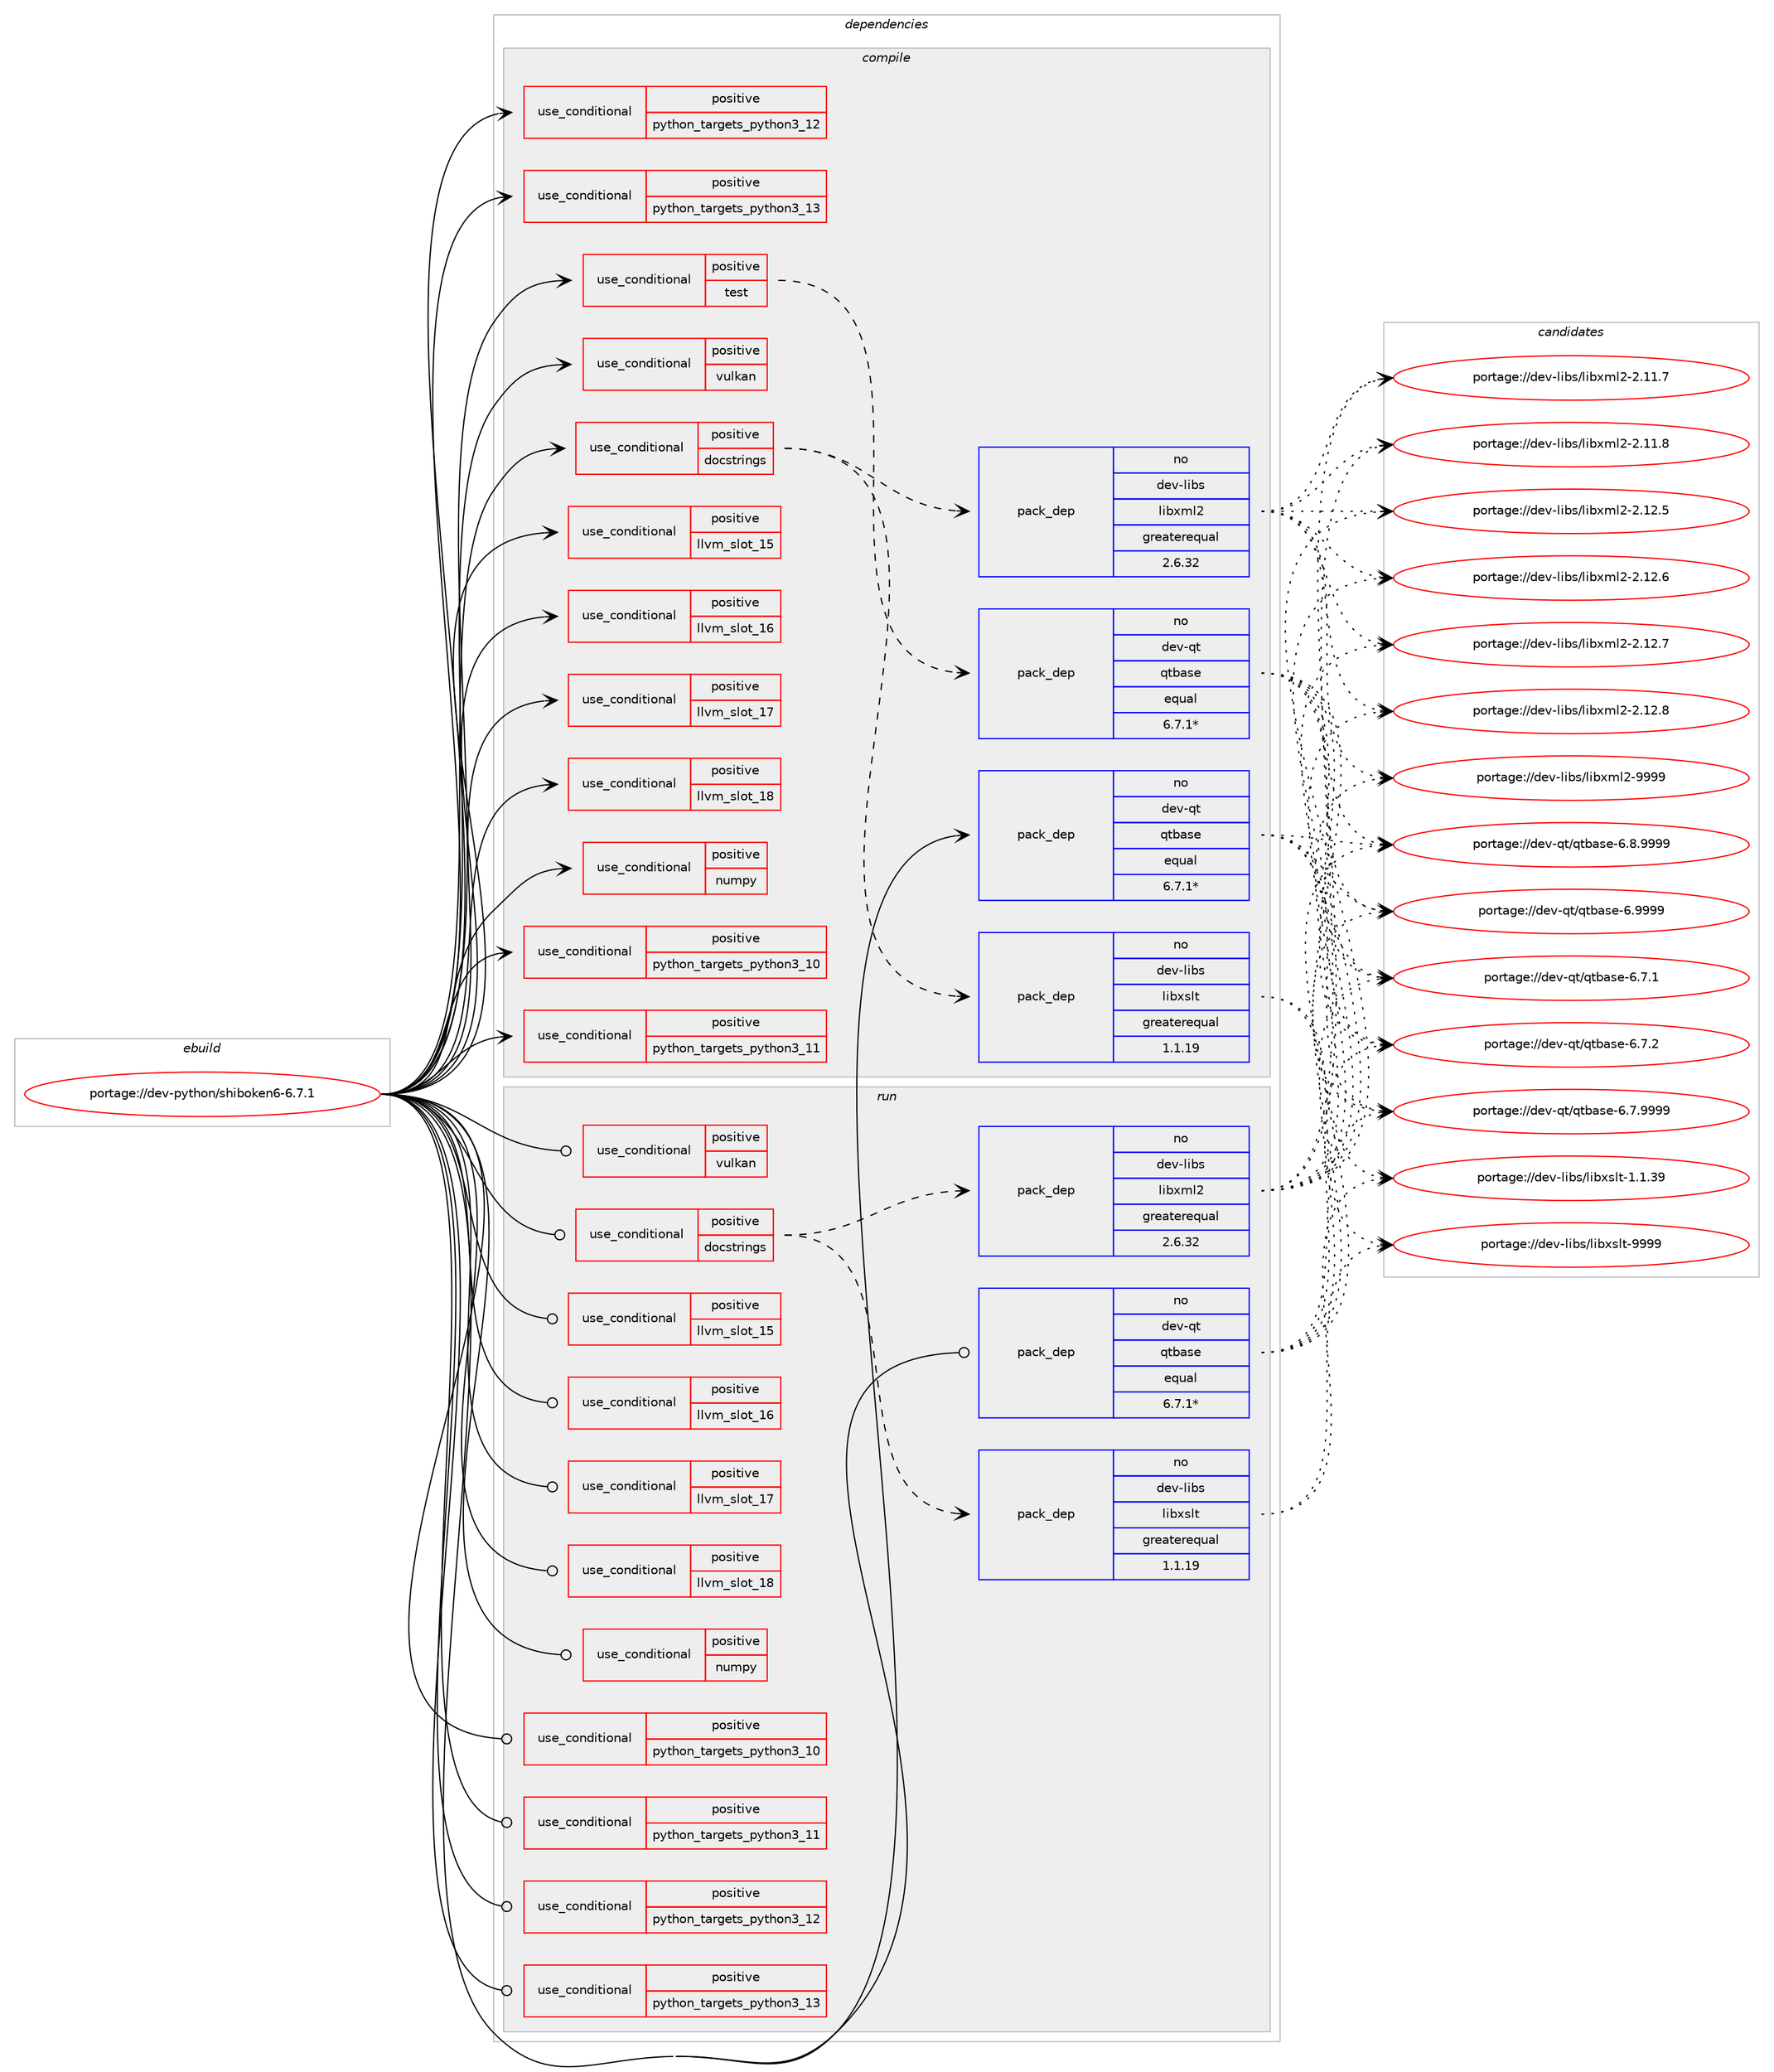 digraph prolog {

# *************
# Graph options
# *************

newrank=true;
concentrate=true;
compound=true;
graph [rankdir=LR,fontname=Helvetica,fontsize=10,ranksep=1.5];#, ranksep=2.5, nodesep=0.2];
edge  [arrowhead=vee];
node  [fontname=Helvetica,fontsize=10];

# **********
# The ebuild
# **********

subgraph cluster_leftcol {
color=gray;
rank=same;
label=<<i>ebuild</i>>;
id [label="portage://dev-python/shiboken6-6.7.1", color=red, width=4, href="../dev-python/shiboken6-6.7.1.svg"];
}

# ****************
# The dependencies
# ****************

subgraph cluster_midcol {
color=gray;
label=<<i>dependencies</i>>;
subgraph cluster_compile {
fillcolor="#eeeeee";
style=filled;
label=<<i>compile</i>>;
subgraph cond38262 {
dependency82001 [label=<<TABLE BORDER="0" CELLBORDER="1" CELLSPACING="0" CELLPADDING="4"><TR><TD ROWSPAN="3" CELLPADDING="10">use_conditional</TD></TR><TR><TD>positive</TD></TR><TR><TD>docstrings</TD></TR></TABLE>>, shape=none, color=red];
subgraph pack42501 {
dependency82002 [label=<<TABLE BORDER="0" CELLBORDER="1" CELLSPACING="0" CELLPADDING="4" WIDTH="220"><TR><TD ROWSPAN="6" CELLPADDING="30">pack_dep</TD></TR><TR><TD WIDTH="110">no</TD></TR><TR><TD>dev-libs</TD></TR><TR><TD>libxml2</TD></TR><TR><TD>greaterequal</TD></TR><TR><TD>2.6.32</TD></TR></TABLE>>, shape=none, color=blue];
}
dependency82001:e -> dependency82002:w [weight=20,style="dashed",arrowhead="vee"];
subgraph pack42502 {
dependency82003 [label=<<TABLE BORDER="0" CELLBORDER="1" CELLSPACING="0" CELLPADDING="4" WIDTH="220"><TR><TD ROWSPAN="6" CELLPADDING="30">pack_dep</TD></TR><TR><TD WIDTH="110">no</TD></TR><TR><TD>dev-libs</TD></TR><TR><TD>libxslt</TD></TR><TR><TD>greaterequal</TD></TR><TR><TD>1.1.19</TD></TR></TABLE>>, shape=none, color=blue];
}
dependency82001:e -> dependency82003:w [weight=20,style="dashed",arrowhead="vee"];
}
id:e -> dependency82001:w [weight=20,style="solid",arrowhead="vee"];
subgraph cond38263 {
dependency82004 [label=<<TABLE BORDER="0" CELLBORDER="1" CELLSPACING="0" CELLPADDING="4"><TR><TD ROWSPAN="3" CELLPADDING="10">use_conditional</TD></TR><TR><TD>positive</TD></TR><TR><TD>llvm_slot_15</TD></TR></TABLE>>, shape=none, color=red];
# *** BEGIN UNKNOWN DEPENDENCY TYPE (TODO) ***
# dependency82004 -> package_dependency(portage://dev-python/shiboken6-6.7.1,install,no,sys-devel,clang,none,[,,],[slot(15)],[])
# *** END UNKNOWN DEPENDENCY TYPE (TODO) ***

# *** BEGIN UNKNOWN DEPENDENCY TYPE (TODO) ***
# dependency82004 -> package_dependency(portage://dev-python/shiboken6-6.7.1,install,no,sys-devel,llvm,none,[,,],[slot(15)],[])
# *** END UNKNOWN DEPENDENCY TYPE (TODO) ***

}
id:e -> dependency82004:w [weight=20,style="solid",arrowhead="vee"];
subgraph cond38264 {
dependency82005 [label=<<TABLE BORDER="0" CELLBORDER="1" CELLSPACING="0" CELLPADDING="4"><TR><TD ROWSPAN="3" CELLPADDING="10">use_conditional</TD></TR><TR><TD>positive</TD></TR><TR><TD>llvm_slot_16</TD></TR></TABLE>>, shape=none, color=red];
# *** BEGIN UNKNOWN DEPENDENCY TYPE (TODO) ***
# dependency82005 -> package_dependency(portage://dev-python/shiboken6-6.7.1,install,no,sys-devel,clang,none,[,,],[slot(16)],[])
# *** END UNKNOWN DEPENDENCY TYPE (TODO) ***

# *** BEGIN UNKNOWN DEPENDENCY TYPE (TODO) ***
# dependency82005 -> package_dependency(portage://dev-python/shiboken6-6.7.1,install,no,sys-devel,llvm,none,[,,],[slot(16)],[])
# *** END UNKNOWN DEPENDENCY TYPE (TODO) ***

}
id:e -> dependency82005:w [weight=20,style="solid",arrowhead="vee"];
subgraph cond38265 {
dependency82006 [label=<<TABLE BORDER="0" CELLBORDER="1" CELLSPACING="0" CELLPADDING="4"><TR><TD ROWSPAN="3" CELLPADDING="10">use_conditional</TD></TR><TR><TD>positive</TD></TR><TR><TD>llvm_slot_17</TD></TR></TABLE>>, shape=none, color=red];
# *** BEGIN UNKNOWN DEPENDENCY TYPE (TODO) ***
# dependency82006 -> package_dependency(portage://dev-python/shiboken6-6.7.1,install,no,sys-devel,clang,none,[,,],[slot(17)],[])
# *** END UNKNOWN DEPENDENCY TYPE (TODO) ***

# *** BEGIN UNKNOWN DEPENDENCY TYPE (TODO) ***
# dependency82006 -> package_dependency(portage://dev-python/shiboken6-6.7.1,install,no,sys-devel,llvm,none,[,,],[slot(17)],[])
# *** END UNKNOWN DEPENDENCY TYPE (TODO) ***

}
id:e -> dependency82006:w [weight=20,style="solid",arrowhead="vee"];
subgraph cond38266 {
dependency82007 [label=<<TABLE BORDER="0" CELLBORDER="1" CELLSPACING="0" CELLPADDING="4"><TR><TD ROWSPAN="3" CELLPADDING="10">use_conditional</TD></TR><TR><TD>positive</TD></TR><TR><TD>llvm_slot_18</TD></TR></TABLE>>, shape=none, color=red];
# *** BEGIN UNKNOWN DEPENDENCY TYPE (TODO) ***
# dependency82007 -> package_dependency(portage://dev-python/shiboken6-6.7.1,install,no,sys-devel,clang,none,[,,],[slot(18)],[])
# *** END UNKNOWN DEPENDENCY TYPE (TODO) ***

# *** BEGIN UNKNOWN DEPENDENCY TYPE (TODO) ***
# dependency82007 -> package_dependency(portage://dev-python/shiboken6-6.7.1,install,no,sys-devel,llvm,none,[,,],[slot(18)],[])
# *** END UNKNOWN DEPENDENCY TYPE (TODO) ***

}
id:e -> dependency82007:w [weight=20,style="solid",arrowhead="vee"];
subgraph cond38267 {
dependency82008 [label=<<TABLE BORDER="0" CELLBORDER="1" CELLSPACING="0" CELLPADDING="4"><TR><TD ROWSPAN="3" CELLPADDING="10">use_conditional</TD></TR><TR><TD>positive</TD></TR><TR><TD>numpy</TD></TR></TABLE>>, shape=none, color=red];
# *** BEGIN UNKNOWN DEPENDENCY TYPE (TODO) ***
# dependency82008 -> package_dependency(portage://dev-python/shiboken6-6.7.1,install,no,dev-python,numpy,none,[,,],[],[use(optenable(python_targets_python3_10),negative),use(optenable(python_targets_python3_11),negative),use(optenable(python_targets_python3_12),negative),use(optenable(python_targets_python3_13),negative)])
# *** END UNKNOWN DEPENDENCY TYPE (TODO) ***

}
id:e -> dependency82008:w [weight=20,style="solid",arrowhead="vee"];
subgraph cond38268 {
dependency82009 [label=<<TABLE BORDER="0" CELLBORDER="1" CELLSPACING="0" CELLPADDING="4"><TR><TD ROWSPAN="3" CELLPADDING="10">use_conditional</TD></TR><TR><TD>positive</TD></TR><TR><TD>python_targets_python3_10</TD></TR></TABLE>>, shape=none, color=red];
# *** BEGIN UNKNOWN DEPENDENCY TYPE (TODO) ***
# dependency82009 -> package_dependency(portage://dev-python/shiboken6-6.7.1,install,no,dev-lang,python,none,[,,],[slot(3.10)],[])
# *** END UNKNOWN DEPENDENCY TYPE (TODO) ***

}
id:e -> dependency82009:w [weight=20,style="solid",arrowhead="vee"];
subgraph cond38269 {
dependency82010 [label=<<TABLE BORDER="0" CELLBORDER="1" CELLSPACING="0" CELLPADDING="4"><TR><TD ROWSPAN="3" CELLPADDING="10">use_conditional</TD></TR><TR><TD>positive</TD></TR><TR><TD>python_targets_python3_11</TD></TR></TABLE>>, shape=none, color=red];
# *** BEGIN UNKNOWN DEPENDENCY TYPE (TODO) ***
# dependency82010 -> package_dependency(portage://dev-python/shiboken6-6.7.1,install,no,dev-lang,python,none,[,,],[slot(3.11)],[])
# *** END UNKNOWN DEPENDENCY TYPE (TODO) ***

}
id:e -> dependency82010:w [weight=20,style="solid",arrowhead="vee"];
subgraph cond38270 {
dependency82011 [label=<<TABLE BORDER="0" CELLBORDER="1" CELLSPACING="0" CELLPADDING="4"><TR><TD ROWSPAN="3" CELLPADDING="10">use_conditional</TD></TR><TR><TD>positive</TD></TR><TR><TD>python_targets_python3_12</TD></TR></TABLE>>, shape=none, color=red];
# *** BEGIN UNKNOWN DEPENDENCY TYPE (TODO) ***
# dependency82011 -> package_dependency(portage://dev-python/shiboken6-6.7.1,install,no,dev-lang,python,none,[,,],[slot(3.12)],[])
# *** END UNKNOWN DEPENDENCY TYPE (TODO) ***

}
id:e -> dependency82011:w [weight=20,style="solid",arrowhead="vee"];
subgraph cond38271 {
dependency82012 [label=<<TABLE BORDER="0" CELLBORDER="1" CELLSPACING="0" CELLPADDING="4"><TR><TD ROWSPAN="3" CELLPADDING="10">use_conditional</TD></TR><TR><TD>positive</TD></TR><TR><TD>python_targets_python3_13</TD></TR></TABLE>>, shape=none, color=red];
# *** BEGIN UNKNOWN DEPENDENCY TYPE (TODO) ***
# dependency82012 -> package_dependency(portage://dev-python/shiboken6-6.7.1,install,no,dev-lang,python,none,[,,],[slot(3.13)],[])
# *** END UNKNOWN DEPENDENCY TYPE (TODO) ***

}
id:e -> dependency82012:w [weight=20,style="solid",arrowhead="vee"];
subgraph cond38272 {
dependency82013 [label=<<TABLE BORDER="0" CELLBORDER="1" CELLSPACING="0" CELLPADDING="4"><TR><TD ROWSPAN="3" CELLPADDING="10">use_conditional</TD></TR><TR><TD>positive</TD></TR><TR><TD>test</TD></TR></TABLE>>, shape=none, color=red];
subgraph pack42503 {
dependency82014 [label=<<TABLE BORDER="0" CELLBORDER="1" CELLSPACING="0" CELLPADDING="4" WIDTH="220"><TR><TD ROWSPAN="6" CELLPADDING="30">pack_dep</TD></TR><TR><TD WIDTH="110">no</TD></TR><TR><TD>dev-qt</TD></TR><TR><TD>qtbase</TD></TR><TR><TD>equal</TD></TR><TR><TD>6.7.1*</TD></TR></TABLE>>, shape=none, color=blue];
}
dependency82013:e -> dependency82014:w [weight=20,style="dashed",arrowhead="vee"];
}
id:e -> dependency82013:w [weight=20,style="solid",arrowhead="vee"];
subgraph cond38273 {
dependency82015 [label=<<TABLE BORDER="0" CELLBORDER="1" CELLSPACING="0" CELLPADDING="4"><TR><TD ROWSPAN="3" CELLPADDING="10">use_conditional</TD></TR><TR><TD>positive</TD></TR><TR><TD>vulkan</TD></TR></TABLE>>, shape=none, color=red];
# *** BEGIN UNKNOWN DEPENDENCY TYPE (TODO) ***
# dependency82015 -> package_dependency(portage://dev-python/shiboken6-6.7.1,install,no,dev-util,vulkan-headers,none,[,,],[],[])
# *** END UNKNOWN DEPENDENCY TYPE (TODO) ***

}
id:e -> dependency82015:w [weight=20,style="solid",arrowhead="vee"];
subgraph pack42504 {
dependency82016 [label=<<TABLE BORDER="0" CELLBORDER="1" CELLSPACING="0" CELLPADDING="4" WIDTH="220"><TR><TD ROWSPAN="6" CELLPADDING="30">pack_dep</TD></TR><TR><TD WIDTH="110">no</TD></TR><TR><TD>dev-qt</TD></TR><TR><TD>qtbase</TD></TR><TR><TD>equal</TD></TR><TR><TD>6.7.1*</TD></TR></TABLE>>, shape=none, color=blue];
}
id:e -> dependency82016:w [weight=20,style="solid",arrowhead="vee"];
# *** BEGIN UNKNOWN DEPENDENCY TYPE (TODO) ***
# id -> package_dependency(portage://dev-python/shiboken6-6.7.1,install,weak,dev-python,shiboken6,none,[,,],[slot(0)],[])
# *** END UNKNOWN DEPENDENCY TYPE (TODO) ***

}
subgraph cluster_compileandrun {
fillcolor="#eeeeee";
style=filled;
label=<<i>compile and run</i>>;
}
subgraph cluster_run {
fillcolor="#eeeeee";
style=filled;
label=<<i>run</i>>;
subgraph cond38274 {
dependency82017 [label=<<TABLE BORDER="0" CELLBORDER="1" CELLSPACING="0" CELLPADDING="4"><TR><TD ROWSPAN="3" CELLPADDING="10">use_conditional</TD></TR><TR><TD>positive</TD></TR><TR><TD>docstrings</TD></TR></TABLE>>, shape=none, color=red];
subgraph pack42505 {
dependency82018 [label=<<TABLE BORDER="0" CELLBORDER="1" CELLSPACING="0" CELLPADDING="4" WIDTH="220"><TR><TD ROWSPAN="6" CELLPADDING="30">pack_dep</TD></TR><TR><TD WIDTH="110">no</TD></TR><TR><TD>dev-libs</TD></TR><TR><TD>libxml2</TD></TR><TR><TD>greaterequal</TD></TR><TR><TD>2.6.32</TD></TR></TABLE>>, shape=none, color=blue];
}
dependency82017:e -> dependency82018:w [weight=20,style="dashed",arrowhead="vee"];
subgraph pack42506 {
dependency82019 [label=<<TABLE BORDER="0" CELLBORDER="1" CELLSPACING="0" CELLPADDING="4" WIDTH="220"><TR><TD ROWSPAN="6" CELLPADDING="30">pack_dep</TD></TR><TR><TD WIDTH="110">no</TD></TR><TR><TD>dev-libs</TD></TR><TR><TD>libxslt</TD></TR><TR><TD>greaterequal</TD></TR><TR><TD>1.1.19</TD></TR></TABLE>>, shape=none, color=blue];
}
dependency82017:e -> dependency82019:w [weight=20,style="dashed",arrowhead="vee"];
}
id:e -> dependency82017:w [weight=20,style="solid",arrowhead="odot"];
subgraph cond38275 {
dependency82020 [label=<<TABLE BORDER="0" CELLBORDER="1" CELLSPACING="0" CELLPADDING="4"><TR><TD ROWSPAN="3" CELLPADDING="10">use_conditional</TD></TR><TR><TD>positive</TD></TR><TR><TD>llvm_slot_15</TD></TR></TABLE>>, shape=none, color=red];
# *** BEGIN UNKNOWN DEPENDENCY TYPE (TODO) ***
# dependency82020 -> package_dependency(portage://dev-python/shiboken6-6.7.1,run,no,sys-devel,clang,none,[,,],[slot(15)],[])
# *** END UNKNOWN DEPENDENCY TYPE (TODO) ***

# *** BEGIN UNKNOWN DEPENDENCY TYPE (TODO) ***
# dependency82020 -> package_dependency(portage://dev-python/shiboken6-6.7.1,run,no,sys-devel,llvm,none,[,,],[slot(15)],[])
# *** END UNKNOWN DEPENDENCY TYPE (TODO) ***

}
id:e -> dependency82020:w [weight=20,style="solid",arrowhead="odot"];
subgraph cond38276 {
dependency82021 [label=<<TABLE BORDER="0" CELLBORDER="1" CELLSPACING="0" CELLPADDING="4"><TR><TD ROWSPAN="3" CELLPADDING="10">use_conditional</TD></TR><TR><TD>positive</TD></TR><TR><TD>llvm_slot_16</TD></TR></TABLE>>, shape=none, color=red];
# *** BEGIN UNKNOWN DEPENDENCY TYPE (TODO) ***
# dependency82021 -> package_dependency(portage://dev-python/shiboken6-6.7.1,run,no,sys-devel,clang,none,[,,],[slot(16)],[])
# *** END UNKNOWN DEPENDENCY TYPE (TODO) ***

# *** BEGIN UNKNOWN DEPENDENCY TYPE (TODO) ***
# dependency82021 -> package_dependency(portage://dev-python/shiboken6-6.7.1,run,no,sys-devel,llvm,none,[,,],[slot(16)],[])
# *** END UNKNOWN DEPENDENCY TYPE (TODO) ***

}
id:e -> dependency82021:w [weight=20,style="solid",arrowhead="odot"];
subgraph cond38277 {
dependency82022 [label=<<TABLE BORDER="0" CELLBORDER="1" CELLSPACING="0" CELLPADDING="4"><TR><TD ROWSPAN="3" CELLPADDING="10">use_conditional</TD></TR><TR><TD>positive</TD></TR><TR><TD>llvm_slot_17</TD></TR></TABLE>>, shape=none, color=red];
# *** BEGIN UNKNOWN DEPENDENCY TYPE (TODO) ***
# dependency82022 -> package_dependency(portage://dev-python/shiboken6-6.7.1,run,no,sys-devel,clang,none,[,,],[slot(17)],[])
# *** END UNKNOWN DEPENDENCY TYPE (TODO) ***

# *** BEGIN UNKNOWN DEPENDENCY TYPE (TODO) ***
# dependency82022 -> package_dependency(portage://dev-python/shiboken6-6.7.1,run,no,sys-devel,llvm,none,[,,],[slot(17)],[])
# *** END UNKNOWN DEPENDENCY TYPE (TODO) ***

}
id:e -> dependency82022:w [weight=20,style="solid",arrowhead="odot"];
subgraph cond38278 {
dependency82023 [label=<<TABLE BORDER="0" CELLBORDER="1" CELLSPACING="0" CELLPADDING="4"><TR><TD ROWSPAN="3" CELLPADDING="10">use_conditional</TD></TR><TR><TD>positive</TD></TR><TR><TD>llvm_slot_18</TD></TR></TABLE>>, shape=none, color=red];
# *** BEGIN UNKNOWN DEPENDENCY TYPE (TODO) ***
# dependency82023 -> package_dependency(portage://dev-python/shiboken6-6.7.1,run,no,sys-devel,clang,none,[,,],[slot(18)],[])
# *** END UNKNOWN DEPENDENCY TYPE (TODO) ***

# *** BEGIN UNKNOWN DEPENDENCY TYPE (TODO) ***
# dependency82023 -> package_dependency(portage://dev-python/shiboken6-6.7.1,run,no,sys-devel,llvm,none,[,,],[slot(18)],[])
# *** END UNKNOWN DEPENDENCY TYPE (TODO) ***

}
id:e -> dependency82023:w [weight=20,style="solid",arrowhead="odot"];
subgraph cond38279 {
dependency82024 [label=<<TABLE BORDER="0" CELLBORDER="1" CELLSPACING="0" CELLPADDING="4"><TR><TD ROWSPAN="3" CELLPADDING="10">use_conditional</TD></TR><TR><TD>positive</TD></TR><TR><TD>numpy</TD></TR></TABLE>>, shape=none, color=red];
# *** BEGIN UNKNOWN DEPENDENCY TYPE (TODO) ***
# dependency82024 -> package_dependency(portage://dev-python/shiboken6-6.7.1,run,no,dev-python,numpy,none,[,,],[],[use(optenable(python_targets_python3_10),negative),use(optenable(python_targets_python3_11),negative),use(optenable(python_targets_python3_12),negative),use(optenable(python_targets_python3_13),negative)])
# *** END UNKNOWN DEPENDENCY TYPE (TODO) ***

}
id:e -> dependency82024:w [weight=20,style="solid",arrowhead="odot"];
subgraph cond38280 {
dependency82025 [label=<<TABLE BORDER="0" CELLBORDER="1" CELLSPACING="0" CELLPADDING="4"><TR><TD ROWSPAN="3" CELLPADDING="10">use_conditional</TD></TR><TR><TD>positive</TD></TR><TR><TD>python_targets_python3_10</TD></TR></TABLE>>, shape=none, color=red];
# *** BEGIN UNKNOWN DEPENDENCY TYPE (TODO) ***
# dependency82025 -> package_dependency(portage://dev-python/shiboken6-6.7.1,run,no,dev-lang,python,none,[,,],[slot(3.10)],[])
# *** END UNKNOWN DEPENDENCY TYPE (TODO) ***

}
id:e -> dependency82025:w [weight=20,style="solid",arrowhead="odot"];
subgraph cond38281 {
dependency82026 [label=<<TABLE BORDER="0" CELLBORDER="1" CELLSPACING="0" CELLPADDING="4"><TR><TD ROWSPAN="3" CELLPADDING="10">use_conditional</TD></TR><TR><TD>positive</TD></TR><TR><TD>python_targets_python3_11</TD></TR></TABLE>>, shape=none, color=red];
# *** BEGIN UNKNOWN DEPENDENCY TYPE (TODO) ***
# dependency82026 -> package_dependency(portage://dev-python/shiboken6-6.7.1,run,no,dev-lang,python,none,[,,],[slot(3.11)],[])
# *** END UNKNOWN DEPENDENCY TYPE (TODO) ***

}
id:e -> dependency82026:w [weight=20,style="solid",arrowhead="odot"];
subgraph cond38282 {
dependency82027 [label=<<TABLE BORDER="0" CELLBORDER="1" CELLSPACING="0" CELLPADDING="4"><TR><TD ROWSPAN="3" CELLPADDING="10">use_conditional</TD></TR><TR><TD>positive</TD></TR><TR><TD>python_targets_python3_12</TD></TR></TABLE>>, shape=none, color=red];
# *** BEGIN UNKNOWN DEPENDENCY TYPE (TODO) ***
# dependency82027 -> package_dependency(portage://dev-python/shiboken6-6.7.1,run,no,dev-lang,python,none,[,,],[slot(3.12)],[])
# *** END UNKNOWN DEPENDENCY TYPE (TODO) ***

}
id:e -> dependency82027:w [weight=20,style="solid",arrowhead="odot"];
subgraph cond38283 {
dependency82028 [label=<<TABLE BORDER="0" CELLBORDER="1" CELLSPACING="0" CELLPADDING="4"><TR><TD ROWSPAN="3" CELLPADDING="10">use_conditional</TD></TR><TR><TD>positive</TD></TR><TR><TD>python_targets_python3_13</TD></TR></TABLE>>, shape=none, color=red];
# *** BEGIN UNKNOWN DEPENDENCY TYPE (TODO) ***
# dependency82028 -> package_dependency(portage://dev-python/shiboken6-6.7.1,run,no,dev-lang,python,none,[,,],[slot(3.13)],[])
# *** END UNKNOWN DEPENDENCY TYPE (TODO) ***

}
id:e -> dependency82028:w [weight=20,style="solid",arrowhead="odot"];
subgraph cond38284 {
dependency82029 [label=<<TABLE BORDER="0" CELLBORDER="1" CELLSPACING="0" CELLPADDING="4"><TR><TD ROWSPAN="3" CELLPADDING="10">use_conditional</TD></TR><TR><TD>positive</TD></TR><TR><TD>vulkan</TD></TR></TABLE>>, shape=none, color=red];
# *** BEGIN UNKNOWN DEPENDENCY TYPE (TODO) ***
# dependency82029 -> package_dependency(portage://dev-python/shiboken6-6.7.1,run,no,dev-util,vulkan-headers,none,[,,],[],[])
# *** END UNKNOWN DEPENDENCY TYPE (TODO) ***

}
id:e -> dependency82029:w [weight=20,style="solid",arrowhead="odot"];
subgraph pack42507 {
dependency82030 [label=<<TABLE BORDER="0" CELLBORDER="1" CELLSPACING="0" CELLPADDING="4" WIDTH="220"><TR><TD ROWSPAN="6" CELLPADDING="30">pack_dep</TD></TR><TR><TD WIDTH="110">no</TD></TR><TR><TD>dev-qt</TD></TR><TR><TD>qtbase</TD></TR><TR><TD>equal</TD></TR><TR><TD>6.7.1*</TD></TR></TABLE>>, shape=none, color=blue];
}
id:e -> dependency82030:w [weight=20,style="solid",arrowhead="odot"];
# *** BEGIN UNKNOWN DEPENDENCY TYPE (TODO) ***
# id -> package_dependency(portage://dev-python/shiboken6-6.7.1,run,weak,dev-python,shiboken6,none,[,,],[slot(0)],[])
# *** END UNKNOWN DEPENDENCY TYPE (TODO) ***

}
}

# **************
# The candidates
# **************

subgraph cluster_choices {
rank=same;
color=gray;
label=<<i>candidates</i>>;

subgraph choice42501 {
color=black;
nodesep=1;
choice100101118451081059811547108105981201091085045504649494655 [label="portage://dev-libs/libxml2-2.11.7", color=red, width=4,href="../dev-libs/libxml2-2.11.7.svg"];
choice100101118451081059811547108105981201091085045504649494656 [label="portage://dev-libs/libxml2-2.11.8", color=red, width=4,href="../dev-libs/libxml2-2.11.8.svg"];
choice100101118451081059811547108105981201091085045504649504653 [label="portage://dev-libs/libxml2-2.12.5", color=red, width=4,href="../dev-libs/libxml2-2.12.5.svg"];
choice100101118451081059811547108105981201091085045504649504654 [label="portage://dev-libs/libxml2-2.12.6", color=red, width=4,href="../dev-libs/libxml2-2.12.6.svg"];
choice100101118451081059811547108105981201091085045504649504655 [label="portage://dev-libs/libxml2-2.12.7", color=red, width=4,href="../dev-libs/libxml2-2.12.7.svg"];
choice100101118451081059811547108105981201091085045504649504656 [label="portage://dev-libs/libxml2-2.12.8", color=red, width=4,href="../dev-libs/libxml2-2.12.8.svg"];
choice10010111845108105981154710810598120109108504557575757 [label="portage://dev-libs/libxml2-9999", color=red, width=4,href="../dev-libs/libxml2-9999.svg"];
dependency82002:e -> choice100101118451081059811547108105981201091085045504649494655:w [style=dotted,weight="100"];
dependency82002:e -> choice100101118451081059811547108105981201091085045504649494656:w [style=dotted,weight="100"];
dependency82002:e -> choice100101118451081059811547108105981201091085045504649504653:w [style=dotted,weight="100"];
dependency82002:e -> choice100101118451081059811547108105981201091085045504649504654:w [style=dotted,weight="100"];
dependency82002:e -> choice100101118451081059811547108105981201091085045504649504655:w [style=dotted,weight="100"];
dependency82002:e -> choice100101118451081059811547108105981201091085045504649504656:w [style=dotted,weight="100"];
dependency82002:e -> choice10010111845108105981154710810598120109108504557575757:w [style=dotted,weight="100"];
}
subgraph choice42502 {
color=black;
nodesep=1;
choice1001011184510810598115471081059812011510811645494649465157 [label="portage://dev-libs/libxslt-1.1.39", color=red, width=4,href="../dev-libs/libxslt-1.1.39.svg"];
choice100101118451081059811547108105981201151081164557575757 [label="portage://dev-libs/libxslt-9999", color=red, width=4,href="../dev-libs/libxslt-9999.svg"];
dependency82003:e -> choice1001011184510810598115471081059812011510811645494649465157:w [style=dotted,weight="100"];
dependency82003:e -> choice100101118451081059811547108105981201151081164557575757:w [style=dotted,weight="100"];
}
subgraph choice42503 {
color=black;
nodesep=1;
choice10010111845113116471131169897115101455446554649 [label="portage://dev-qt/qtbase-6.7.1", color=red, width=4,href="../dev-qt/qtbase-6.7.1.svg"];
choice10010111845113116471131169897115101455446554650 [label="portage://dev-qt/qtbase-6.7.2", color=red, width=4,href="../dev-qt/qtbase-6.7.2.svg"];
choice10010111845113116471131169897115101455446554657575757 [label="portage://dev-qt/qtbase-6.7.9999", color=red, width=4,href="../dev-qt/qtbase-6.7.9999.svg"];
choice10010111845113116471131169897115101455446564657575757 [label="portage://dev-qt/qtbase-6.8.9999", color=red, width=4,href="../dev-qt/qtbase-6.8.9999.svg"];
choice1001011184511311647113116989711510145544657575757 [label="portage://dev-qt/qtbase-6.9999", color=red, width=4,href="../dev-qt/qtbase-6.9999.svg"];
dependency82014:e -> choice10010111845113116471131169897115101455446554649:w [style=dotted,weight="100"];
dependency82014:e -> choice10010111845113116471131169897115101455446554650:w [style=dotted,weight="100"];
dependency82014:e -> choice10010111845113116471131169897115101455446554657575757:w [style=dotted,weight="100"];
dependency82014:e -> choice10010111845113116471131169897115101455446564657575757:w [style=dotted,weight="100"];
dependency82014:e -> choice1001011184511311647113116989711510145544657575757:w [style=dotted,weight="100"];
}
subgraph choice42504 {
color=black;
nodesep=1;
choice10010111845113116471131169897115101455446554649 [label="portage://dev-qt/qtbase-6.7.1", color=red, width=4,href="../dev-qt/qtbase-6.7.1.svg"];
choice10010111845113116471131169897115101455446554650 [label="portage://dev-qt/qtbase-6.7.2", color=red, width=4,href="../dev-qt/qtbase-6.7.2.svg"];
choice10010111845113116471131169897115101455446554657575757 [label="portage://dev-qt/qtbase-6.7.9999", color=red, width=4,href="../dev-qt/qtbase-6.7.9999.svg"];
choice10010111845113116471131169897115101455446564657575757 [label="portage://dev-qt/qtbase-6.8.9999", color=red, width=4,href="../dev-qt/qtbase-6.8.9999.svg"];
choice1001011184511311647113116989711510145544657575757 [label="portage://dev-qt/qtbase-6.9999", color=red, width=4,href="../dev-qt/qtbase-6.9999.svg"];
dependency82016:e -> choice10010111845113116471131169897115101455446554649:w [style=dotted,weight="100"];
dependency82016:e -> choice10010111845113116471131169897115101455446554650:w [style=dotted,weight="100"];
dependency82016:e -> choice10010111845113116471131169897115101455446554657575757:w [style=dotted,weight="100"];
dependency82016:e -> choice10010111845113116471131169897115101455446564657575757:w [style=dotted,weight="100"];
dependency82016:e -> choice1001011184511311647113116989711510145544657575757:w [style=dotted,weight="100"];
}
subgraph choice42505 {
color=black;
nodesep=1;
choice100101118451081059811547108105981201091085045504649494655 [label="portage://dev-libs/libxml2-2.11.7", color=red, width=4,href="../dev-libs/libxml2-2.11.7.svg"];
choice100101118451081059811547108105981201091085045504649494656 [label="portage://dev-libs/libxml2-2.11.8", color=red, width=4,href="../dev-libs/libxml2-2.11.8.svg"];
choice100101118451081059811547108105981201091085045504649504653 [label="portage://dev-libs/libxml2-2.12.5", color=red, width=4,href="../dev-libs/libxml2-2.12.5.svg"];
choice100101118451081059811547108105981201091085045504649504654 [label="portage://dev-libs/libxml2-2.12.6", color=red, width=4,href="../dev-libs/libxml2-2.12.6.svg"];
choice100101118451081059811547108105981201091085045504649504655 [label="portage://dev-libs/libxml2-2.12.7", color=red, width=4,href="../dev-libs/libxml2-2.12.7.svg"];
choice100101118451081059811547108105981201091085045504649504656 [label="portage://dev-libs/libxml2-2.12.8", color=red, width=4,href="../dev-libs/libxml2-2.12.8.svg"];
choice10010111845108105981154710810598120109108504557575757 [label="portage://dev-libs/libxml2-9999", color=red, width=4,href="../dev-libs/libxml2-9999.svg"];
dependency82018:e -> choice100101118451081059811547108105981201091085045504649494655:w [style=dotted,weight="100"];
dependency82018:e -> choice100101118451081059811547108105981201091085045504649494656:w [style=dotted,weight="100"];
dependency82018:e -> choice100101118451081059811547108105981201091085045504649504653:w [style=dotted,weight="100"];
dependency82018:e -> choice100101118451081059811547108105981201091085045504649504654:w [style=dotted,weight="100"];
dependency82018:e -> choice100101118451081059811547108105981201091085045504649504655:w [style=dotted,weight="100"];
dependency82018:e -> choice100101118451081059811547108105981201091085045504649504656:w [style=dotted,weight="100"];
dependency82018:e -> choice10010111845108105981154710810598120109108504557575757:w [style=dotted,weight="100"];
}
subgraph choice42506 {
color=black;
nodesep=1;
choice1001011184510810598115471081059812011510811645494649465157 [label="portage://dev-libs/libxslt-1.1.39", color=red, width=4,href="../dev-libs/libxslt-1.1.39.svg"];
choice100101118451081059811547108105981201151081164557575757 [label="portage://dev-libs/libxslt-9999", color=red, width=4,href="../dev-libs/libxslt-9999.svg"];
dependency82019:e -> choice1001011184510810598115471081059812011510811645494649465157:w [style=dotted,weight="100"];
dependency82019:e -> choice100101118451081059811547108105981201151081164557575757:w [style=dotted,weight="100"];
}
subgraph choice42507 {
color=black;
nodesep=1;
choice10010111845113116471131169897115101455446554649 [label="portage://dev-qt/qtbase-6.7.1", color=red, width=4,href="../dev-qt/qtbase-6.7.1.svg"];
choice10010111845113116471131169897115101455446554650 [label="portage://dev-qt/qtbase-6.7.2", color=red, width=4,href="../dev-qt/qtbase-6.7.2.svg"];
choice10010111845113116471131169897115101455446554657575757 [label="portage://dev-qt/qtbase-6.7.9999", color=red, width=4,href="../dev-qt/qtbase-6.7.9999.svg"];
choice10010111845113116471131169897115101455446564657575757 [label="portage://dev-qt/qtbase-6.8.9999", color=red, width=4,href="../dev-qt/qtbase-6.8.9999.svg"];
choice1001011184511311647113116989711510145544657575757 [label="portage://dev-qt/qtbase-6.9999", color=red, width=4,href="../dev-qt/qtbase-6.9999.svg"];
dependency82030:e -> choice10010111845113116471131169897115101455446554649:w [style=dotted,weight="100"];
dependency82030:e -> choice10010111845113116471131169897115101455446554650:w [style=dotted,weight="100"];
dependency82030:e -> choice10010111845113116471131169897115101455446554657575757:w [style=dotted,weight="100"];
dependency82030:e -> choice10010111845113116471131169897115101455446564657575757:w [style=dotted,weight="100"];
dependency82030:e -> choice1001011184511311647113116989711510145544657575757:w [style=dotted,weight="100"];
}
}

}
